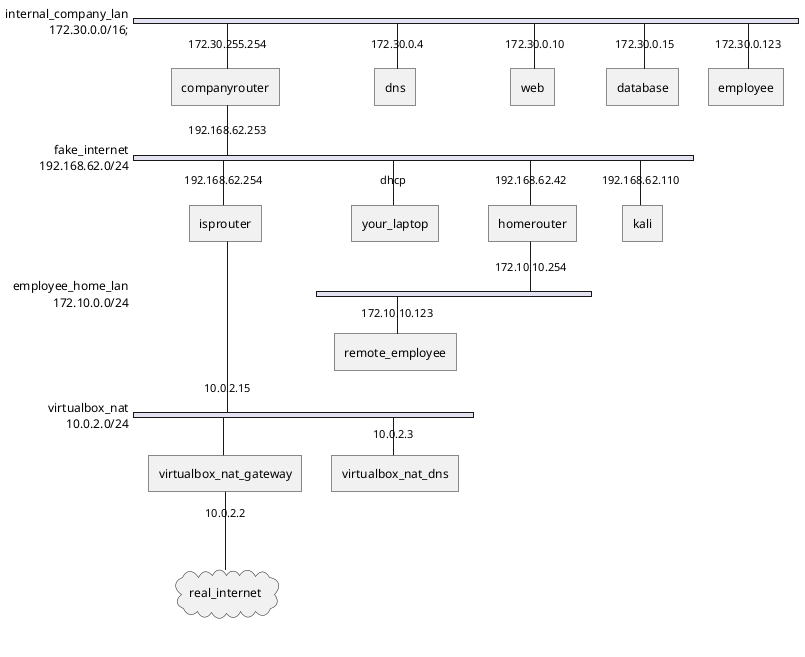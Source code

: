 @startuml
nwdiag {
    network internal_company_lan {
        address = 172.30.0.0/16;
        companyrouter [address = "172.30.255.254"];
        dns [address = "172.30.0.4"];
        web [address = "172.30.0.10"];
        database [address = "172.30.0.15"];
        employee [address = "172.30.0.123"];
    }

    network fake_internet {
        address = "192.168.62.0/24";

        companyrouter [address = "192.168.62.253"];
        isprouter [address = "192.168.62.254"];
        your_laptop [address = "dhcp"];
        homerouter [address = "192.168.62.42"];
        kali [address = "192.168.62.110", dns = "192.168.62.254"];
    }

    network employee_home_lan {
        address = "172.10.0.0/24";

        homerouter [address = "172.10.10.254"];
        remote_employee [address = "172.10.10.123"];
    }

    network virtualbox_nat {
        address = "10.0.2.0/24";

        isprouter [address = "10.0.2.15"];
        virtualbox_nat_gateway [address = "10.0.2.2"];
        virtualbox_nat_dns [address = "10.0.2.3"];
    }

    real_internet [ shape = cloud];
    virtualbox_nat_gateway -- real_internet;
}
@enduml